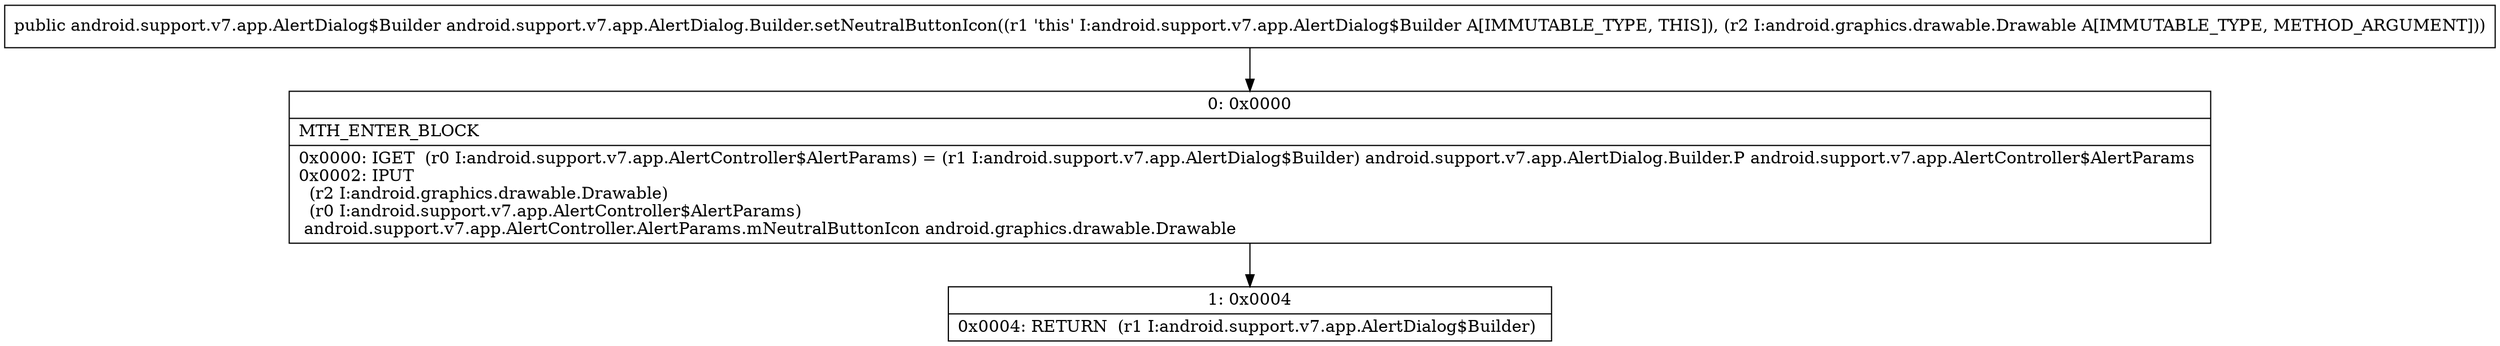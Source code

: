 digraph "CFG forandroid.support.v7.app.AlertDialog.Builder.setNeutralButtonIcon(Landroid\/graphics\/drawable\/Drawable;)Landroid\/support\/v7\/app\/AlertDialog$Builder;" {
Node_0 [shape=record,label="{0\:\ 0x0000|MTH_ENTER_BLOCK\l|0x0000: IGET  (r0 I:android.support.v7.app.AlertController$AlertParams) = (r1 I:android.support.v7.app.AlertDialog$Builder) android.support.v7.app.AlertDialog.Builder.P android.support.v7.app.AlertController$AlertParams \l0x0002: IPUT  \l  (r2 I:android.graphics.drawable.Drawable)\l  (r0 I:android.support.v7.app.AlertController$AlertParams)\l android.support.v7.app.AlertController.AlertParams.mNeutralButtonIcon android.graphics.drawable.Drawable \l}"];
Node_1 [shape=record,label="{1\:\ 0x0004|0x0004: RETURN  (r1 I:android.support.v7.app.AlertDialog$Builder) \l}"];
MethodNode[shape=record,label="{public android.support.v7.app.AlertDialog$Builder android.support.v7.app.AlertDialog.Builder.setNeutralButtonIcon((r1 'this' I:android.support.v7.app.AlertDialog$Builder A[IMMUTABLE_TYPE, THIS]), (r2 I:android.graphics.drawable.Drawable A[IMMUTABLE_TYPE, METHOD_ARGUMENT])) }"];
MethodNode -> Node_0;
Node_0 -> Node_1;
}


